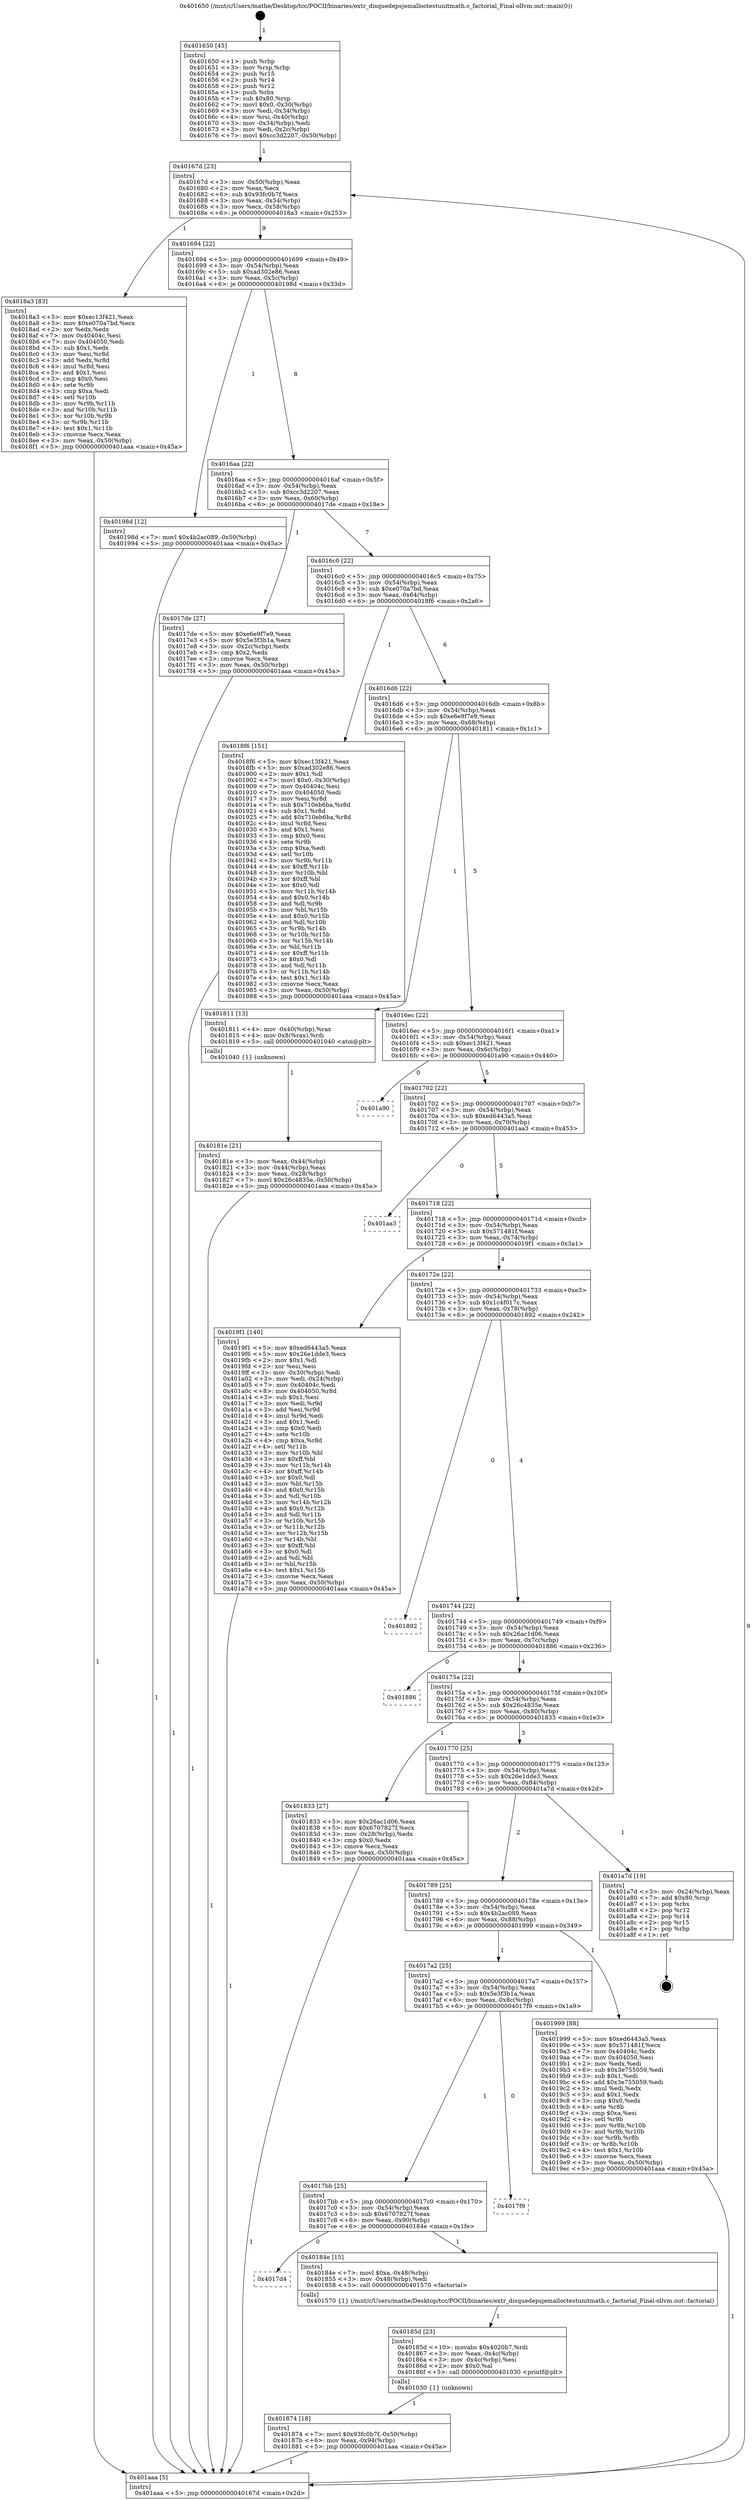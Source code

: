 digraph "0x401650" {
  label = "0x401650 (/mnt/c/Users/mathe/Desktop/tcc/POCII/binaries/extr_disquedepsjemalloctestunitmath.c_factorial_Final-ollvm.out::main(0))"
  labelloc = "t"
  node[shape=record]

  Entry [label="",width=0.3,height=0.3,shape=circle,fillcolor=black,style=filled]
  "0x40167d" [label="{
     0x40167d [23]\l
     | [instrs]\l
     &nbsp;&nbsp;0x40167d \<+3\>: mov -0x50(%rbp),%eax\l
     &nbsp;&nbsp;0x401680 \<+2\>: mov %eax,%ecx\l
     &nbsp;&nbsp;0x401682 \<+6\>: sub $0x93fc0b7f,%ecx\l
     &nbsp;&nbsp;0x401688 \<+3\>: mov %eax,-0x54(%rbp)\l
     &nbsp;&nbsp;0x40168b \<+3\>: mov %ecx,-0x58(%rbp)\l
     &nbsp;&nbsp;0x40168e \<+6\>: je 00000000004018a3 \<main+0x253\>\l
  }"]
  "0x4018a3" [label="{
     0x4018a3 [83]\l
     | [instrs]\l
     &nbsp;&nbsp;0x4018a3 \<+5\>: mov $0xec13f421,%eax\l
     &nbsp;&nbsp;0x4018a8 \<+5\>: mov $0xe070a7bd,%ecx\l
     &nbsp;&nbsp;0x4018ad \<+2\>: xor %edx,%edx\l
     &nbsp;&nbsp;0x4018af \<+7\>: mov 0x40404c,%esi\l
     &nbsp;&nbsp;0x4018b6 \<+7\>: mov 0x404050,%edi\l
     &nbsp;&nbsp;0x4018bd \<+3\>: sub $0x1,%edx\l
     &nbsp;&nbsp;0x4018c0 \<+3\>: mov %esi,%r8d\l
     &nbsp;&nbsp;0x4018c3 \<+3\>: add %edx,%r8d\l
     &nbsp;&nbsp;0x4018c6 \<+4\>: imul %r8d,%esi\l
     &nbsp;&nbsp;0x4018ca \<+3\>: and $0x1,%esi\l
     &nbsp;&nbsp;0x4018cd \<+3\>: cmp $0x0,%esi\l
     &nbsp;&nbsp;0x4018d0 \<+4\>: sete %r9b\l
     &nbsp;&nbsp;0x4018d4 \<+3\>: cmp $0xa,%edi\l
     &nbsp;&nbsp;0x4018d7 \<+4\>: setl %r10b\l
     &nbsp;&nbsp;0x4018db \<+3\>: mov %r9b,%r11b\l
     &nbsp;&nbsp;0x4018de \<+3\>: and %r10b,%r11b\l
     &nbsp;&nbsp;0x4018e1 \<+3\>: xor %r10b,%r9b\l
     &nbsp;&nbsp;0x4018e4 \<+3\>: or %r9b,%r11b\l
     &nbsp;&nbsp;0x4018e7 \<+4\>: test $0x1,%r11b\l
     &nbsp;&nbsp;0x4018eb \<+3\>: cmovne %ecx,%eax\l
     &nbsp;&nbsp;0x4018ee \<+3\>: mov %eax,-0x50(%rbp)\l
     &nbsp;&nbsp;0x4018f1 \<+5\>: jmp 0000000000401aaa \<main+0x45a\>\l
  }"]
  "0x401694" [label="{
     0x401694 [22]\l
     | [instrs]\l
     &nbsp;&nbsp;0x401694 \<+5\>: jmp 0000000000401699 \<main+0x49\>\l
     &nbsp;&nbsp;0x401699 \<+3\>: mov -0x54(%rbp),%eax\l
     &nbsp;&nbsp;0x40169c \<+5\>: sub $0xad302e86,%eax\l
     &nbsp;&nbsp;0x4016a1 \<+3\>: mov %eax,-0x5c(%rbp)\l
     &nbsp;&nbsp;0x4016a4 \<+6\>: je 000000000040198d \<main+0x33d\>\l
  }"]
  Exit [label="",width=0.3,height=0.3,shape=circle,fillcolor=black,style=filled,peripheries=2]
  "0x40198d" [label="{
     0x40198d [12]\l
     | [instrs]\l
     &nbsp;&nbsp;0x40198d \<+7\>: movl $0x4b2ac089,-0x50(%rbp)\l
     &nbsp;&nbsp;0x401994 \<+5\>: jmp 0000000000401aaa \<main+0x45a\>\l
  }"]
  "0x4016aa" [label="{
     0x4016aa [22]\l
     | [instrs]\l
     &nbsp;&nbsp;0x4016aa \<+5\>: jmp 00000000004016af \<main+0x5f\>\l
     &nbsp;&nbsp;0x4016af \<+3\>: mov -0x54(%rbp),%eax\l
     &nbsp;&nbsp;0x4016b2 \<+5\>: sub $0xcc3d2207,%eax\l
     &nbsp;&nbsp;0x4016b7 \<+3\>: mov %eax,-0x60(%rbp)\l
     &nbsp;&nbsp;0x4016ba \<+6\>: je 00000000004017de \<main+0x18e\>\l
  }"]
  "0x401874" [label="{
     0x401874 [18]\l
     | [instrs]\l
     &nbsp;&nbsp;0x401874 \<+7\>: movl $0x93fc0b7f,-0x50(%rbp)\l
     &nbsp;&nbsp;0x40187b \<+6\>: mov %eax,-0x94(%rbp)\l
     &nbsp;&nbsp;0x401881 \<+5\>: jmp 0000000000401aaa \<main+0x45a\>\l
  }"]
  "0x4017de" [label="{
     0x4017de [27]\l
     | [instrs]\l
     &nbsp;&nbsp;0x4017de \<+5\>: mov $0xe6e9f7e9,%eax\l
     &nbsp;&nbsp;0x4017e3 \<+5\>: mov $0x5e3f3b1a,%ecx\l
     &nbsp;&nbsp;0x4017e8 \<+3\>: mov -0x2c(%rbp),%edx\l
     &nbsp;&nbsp;0x4017eb \<+3\>: cmp $0x2,%edx\l
     &nbsp;&nbsp;0x4017ee \<+3\>: cmovne %ecx,%eax\l
     &nbsp;&nbsp;0x4017f1 \<+3\>: mov %eax,-0x50(%rbp)\l
     &nbsp;&nbsp;0x4017f4 \<+5\>: jmp 0000000000401aaa \<main+0x45a\>\l
  }"]
  "0x4016c0" [label="{
     0x4016c0 [22]\l
     | [instrs]\l
     &nbsp;&nbsp;0x4016c0 \<+5\>: jmp 00000000004016c5 \<main+0x75\>\l
     &nbsp;&nbsp;0x4016c5 \<+3\>: mov -0x54(%rbp),%eax\l
     &nbsp;&nbsp;0x4016c8 \<+5\>: sub $0xe070a7bd,%eax\l
     &nbsp;&nbsp;0x4016cd \<+3\>: mov %eax,-0x64(%rbp)\l
     &nbsp;&nbsp;0x4016d0 \<+6\>: je 00000000004018f6 \<main+0x2a6\>\l
  }"]
  "0x401aaa" [label="{
     0x401aaa [5]\l
     | [instrs]\l
     &nbsp;&nbsp;0x401aaa \<+5\>: jmp 000000000040167d \<main+0x2d\>\l
  }"]
  "0x401650" [label="{
     0x401650 [45]\l
     | [instrs]\l
     &nbsp;&nbsp;0x401650 \<+1\>: push %rbp\l
     &nbsp;&nbsp;0x401651 \<+3\>: mov %rsp,%rbp\l
     &nbsp;&nbsp;0x401654 \<+2\>: push %r15\l
     &nbsp;&nbsp;0x401656 \<+2\>: push %r14\l
     &nbsp;&nbsp;0x401658 \<+2\>: push %r12\l
     &nbsp;&nbsp;0x40165a \<+1\>: push %rbx\l
     &nbsp;&nbsp;0x40165b \<+7\>: sub $0x80,%rsp\l
     &nbsp;&nbsp;0x401662 \<+7\>: movl $0x0,-0x30(%rbp)\l
     &nbsp;&nbsp;0x401669 \<+3\>: mov %edi,-0x34(%rbp)\l
     &nbsp;&nbsp;0x40166c \<+4\>: mov %rsi,-0x40(%rbp)\l
     &nbsp;&nbsp;0x401670 \<+3\>: mov -0x34(%rbp),%edi\l
     &nbsp;&nbsp;0x401673 \<+3\>: mov %edi,-0x2c(%rbp)\l
     &nbsp;&nbsp;0x401676 \<+7\>: movl $0xcc3d2207,-0x50(%rbp)\l
  }"]
  "0x40185d" [label="{
     0x40185d [23]\l
     | [instrs]\l
     &nbsp;&nbsp;0x40185d \<+10\>: movabs $0x4020b7,%rdi\l
     &nbsp;&nbsp;0x401867 \<+3\>: mov %eax,-0x4c(%rbp)\l
     &nbsp;&nbsp;0x40186a \<+3\>: mov -0x4c(%rbp),%esi\l
     &nbsp;&nbsp;0x40186d \<+2\>: mov $0x0,%al\l
     &nbsp;&nbsp;0x40186f \<+5\>: call 0000000000401030 \<printf@plt\>\l
     | [calls]\l
     &nbsp;&nbsp;0x401030 \{1\} (unknown)\l
  }"]
  "0x4018f6" [label="{
     0x4018f6 [151]\l
     | [instrs]\l
     &nbsp;&nbsp;0x4018f6 \<+5\>: mov $0xec13f421,%eax\l
     &nbsp;&nbsp;0x4018fb \<+5\>: mov $0xad302e86,%ecx\l
     &nbsp;&nbsp;0x401900 \<+2\>: mov $0x1,%dl\l
     &nbsp;&nbsp;0x401902 \<+7\>: movl $0x0,-0x30(%rbp)\l
     &nbsp;&nbsp;0x401909 \<+7\>: mov 0x40404c,%esi\l
     &nbsp;&nbsp;0x401910 \<+7\>: mov 0x404050,%edi\l
     &nbsp;&nbsp;0x401917 \<+3\>: mov %esi,%r8d\l
     &nbsp;&nbsp;0x40191a \<+7\>: sub $0x710eb6ba,%r8d\l
     &nbsp;&nbsp;0x401921 \<+4\>: sub $0x1,%r8d\l
     &nbsp;&nbsp;0x401925 \<+7\>: add $0x710eb6ba,%r8d\l
     &nbsp;&nbsp;0x40192c \<+4\>: imul %r8d,%esi\l
     &nbsp;&nbsp;0x401930 \<+3\>: and $0x1,%esi\l
     &nbsp;&nbsp;0x401933 \<+3\>: cmp $0x0,%esi\l
     &nbsp;&nbsp;0x401936 \<+4\>: sete %r9b\l
     &nbsp;&nbsp;0x40193a \<+3\>: cmp $0xa,%edi\l
     &nbsp;&nbsp;0x40193d \<+4\>: setl %r10b\l
     &nbsp;&nbsp;0x401941 \<+3\>: mov %r9b,%r11b\l
     &nbsp;&nbsp;0x401944 \<+4\>: xor $0xff,%r11b\l
     &nbsp;&nbsp;0x401948 \<+3\>: mov %r10b,%bl\l
     &nbsp;&nbsp;0x40194b \<+3\>: xor $0xff,%bl\l
     &nbsp;&nbsp;0x40194e \<+3\>: xor $0x0,%dl\l
     &nbsp;&nbsp;0x401951 \<+3\>: mov %r11b,%r14b\l
     &nbsp;&nbsp;0x401954 \<+4\>: and $0x0,%r14b\l
     &nbsp;&nbsp;0x401958 \<+3\>: and %dl,%r9b\l
     &nbsp;&nbsp;0x40195b \<+3\>: mov %bl,%r15b\l
     &nbsp;&nbsp;0x40195e \<+4\>: and $0x0,%r15b\l
     &nbsp;&nbsp;0x401962 \<+3\>: and %dl,%r10b\l
     &nbsp;&nbsp;0x401965 \<+3\>: or %r9b,%r14b\l
     &nbsp;&nbsp;0x401968 \<+3\>: or %r10b,%r15b\l
     &nbsp;&nbsp;0x40196b \<+3\>: xor %r15b,%r14b\l
     &nbsp;&nbsp;0x40196e \<+3\>: or %bl,%r11b\l
     &nbsp;&nbsp;0x401971 \<+4\>: xor $0xff,%r11b\l
     &nbsp;&nbsp;0x401975 \<+3\>: or $0x0,%dl\l
     &nbsp;&nbsp;0x401978 \<+3\>: and %dl,%r11b\l
     &nbsp;&nbsp;0x40197b \<+3\>: or %r11b,%r14b\l
     &nbsp;&nbsp;0x40197e \<+4\>: test $0x1,%r14b\l
     &nbsp;&nbsp;0x401982 \<+3\>: cmovne %ecx,%eax\l
     &nbsp;&nbsp;0x401985 \<+3\>: mov %eax,-0x50(%rbp)\l
     &nbsp;&nbsp;0x401988 \<+5\>: jmp 0000000000401aaa \<main+0x45a\>\l
  }"]
  "0x4016d6" [label="{
     0x4016d6 [22]\l
     | [instrs]\l
     &nbsp;&nbsp;0x4016d6 \<+5\>: jmp 00000000004016db \<main+0x8b\>\l
     &nbsp;&nbsp;0x4016db \<+3\>: mov -0x54(%rbp),%eax\l
     &nbsp;&nbsp;0x4016de \<+5\>: sub $0xe6e9f7e9,%eax\l
     &nbsp;&nbsp;0x4016e3 \<+3\>: mov %eax,-0x68(%rbp)\l
     &nbsp;&nbsp;0x4016e6 \<+6\>: je 0000000000401811 \<main+0x1c1\>\l
  }"]
  "0x4017d4" [label="{
     0x4017d4\l
  }", style=dashed]
  "0x401811" [label="{
     0x401811 [13]\l
     | [instrs]\l
     &nbsp;&nbsp;0x401811 \<+4\>: mov -0x40(%rbp),%rax\l
     &nbsp;&nbsp;0x401815 \<+4\>: mov 0x8(%rax),%rdi\l
     &nbsp;&nbsp;0x401819 \<+5\>: call 0000000000401040 \<atoi@plt\>\l
     | [calls]\l
     &nbsp;&nbsp;0x401040 \{1\} (unknown)\l
  }"]
  "0x4016ec" [label="{
     0x4016ec [22]\l
     | [instrs]\l
     &nbsp;&nbsp;0x4016ec \<+5\>: jmp 00000000004016f1 \<main+0xa1\>\l
     &nbsp;&nbsp;0x4016f1 \<+3\>: mov -0x54(%rbp),%eax\l
     &nbsp;&nbsp;0x4016f4 \<+5\>: sub $0xec13f421,%eax\l
     &nbsp;&nbsp;0x4016f9 \<+3\>: mov %eax,-0x6c(%rbp)\l
     &nbsp;&nbsp;0x4016fc \<+6\>: je 0000000000401a90 \<main+0x440\>\l
  }"]
  "0x40181e" [label="{
     0x40181e [21]\l
     | [instrs]\l
     &nbsp;&nbsp;0x40181e \<+3\>: mov %eax,-0x44(%rbp)\l
     &nbsp;&nbsp;0x401821 \<+3\>: mov -0x44(%rbp),%eax\l
     &nbsp;&nbsp;0x401824 \<+3\>: mov %eax,-0x28(%rbp)\l
     &nbsp;&nbsp;0x401827 \<+7\>: movl $0x26c4835e,-0x50(%rbp)\l
     &nbsp;&nbsp;0x40182e \<+5\>: jmp 0000000000401aaa \<main+0x45a\>\l
  }"]
  "0x40184e" [label="{
     0x40184e [15]\l
     | [instrs]\l
     &nbsp;&nbsp;0x40184e \<+7\>: movl $0xa,-0x48(%rbp)\l
     &nbsp;&nbsp;0x401855 \<+3\>: mov -0x48(%rbp),%edi\l
     &nbsp;&nbsp;0x401858 \<+5\>: call 0000000000401570 \<factorial\>\l
     | [calls]\l
     &nbsp;&nbsp;0x401570 \{1\} (/mnt/c/Users/mathe/Desktop/tcc/POCII/binaries/extr_disquedepsjemalloctestunitmath.c_factorial_Final-ollvm.out::factorial)\l
  }"]
  "0x401a90" [label="{
     0x401a90\l
  }", style=dashed]
  "0x401702" [label="{
     0x401702 [22]\l
     | [instrs]\l
     &nbsp;&nbsp;0x401702 \<+5\>: jmp 0000000000401707 \<main+0xb7\>\l
     &nbsp;&nbsp;0x401707 \<+3\>: mov -0x54(%rbp),%eax\l
     &nbsp;&nbsp;0x40170a \<+5\>: sub $0xed6443a5,%eax\l
     &nbsp;&nbsp;0x40170f \<+3\>: mov %eax,-0x70(%rbp)\l
     &nbsp;&nbsp;0x401712 \<+6\>: je 0000000000401aa3 \<main+0x453\>\l
  }"]
  "0x4017bb" [label="{
     0x4017bb [25]\l
     | [instrs]\l
     &nbsp;&nbsp;0x4017bb \<+5\>: jmp 00000000004017c0 \<main+0x170\>\l
     &nbsp;&nbsp;0x4017c0 \<+3\>: mov -0x54(%rbp),%eax\l
     &nbsp;&nbsp;0x4017c3 \<+5\>: sub $0x6707827f,%eax\l
     &nbsp;&nbsp;0x4017c8 \<+6\>: mov %eax,-0x90(%rbp)\l
     &nbsp;&nbsp;0x4017ce \<+6\>: je 000000000040184e \<main+0x1fe\>\l
  }"]
  "0x401aa3" [label="{
     0x401aa3\l
  }", style=dashed]
  "0x401718" [label="{
     0x401718 [22]\l
     | [instrs]\l
     &nbsp;&nbsp;0x401718 \<+5\>: jmp 000000000040171d \<main+0xcd\>\l
     &nbsp;&nbsp;0x40171d \<+3\>: mov -0x54(%rbp),%eax\l
     &nbsp;&nbsp;0x401720 \<+5\>: sub $0x571481f,%eax\l
     &nbsp;&nbsp;0x401725 \<+3\>: mov %eax,-0x74(%rbp)\l
     &nbsp;&nbsp;0x401728 \<+6\>: je 00000000004019f1 \<main+0x3a1\>\l
  }"]
  "0x4017f9" [label="{
     0x4017f9\l
  }", style=dashed]
  "0x4019f1" [label="{
     0x4019f1 [140]\l
     | [instrs]\l
     &nbsp;&nbsp;0x4019f1 \<+5\>: mov $0xed6443a5,%eax\l
     &nbsp;&nbsp;0x4019f6 \<+5\>: mov $0x26e1dde3,%ecx\l
     &nbsp;&nbsp;0x4019fb \<+2\>: mov $0x1,%dl\l
     &nbsp;&nbsp;0x4019fd \<+2\>: xor %esi,%esi\l
     &nbsp;&nbsp;0x4019ff \<+3\>: mov -0x30(%rbp),%edi\l
     &nbsp;&nbsp;0x401a02 \<+3\>: mov %edi,-0x24(%rbp)\l
     &nbsp;&nbsp;0x401a05 \<+7\>: mov 0x40404c,%edi\l
     &nbsp;&nbsp;0x401a0c \<+8\>: mov 0x404050,%r8d\l
     &nbsp;&nbsp;0x401a14 \<+3\>: sub $0x1,%esi\l
     &nbsp;&nbsp;0x401a17 \<+3\>: mov %edi,%r9d\l
     &nbsp;&nbsp;0x401a1a \<+3\>: add %esi,%r9d\l
     &nbsp;&nbsp;0x401a1d \<+4\>: imul %r9d,%edi\l
     &nbsp;&nbsp;0x401a21 \<+3\>: and $0x1,%edi\l
     &nbsp;&nbsp;0x401a24 \<+3\>: cmp $0x0,%edi\l
     &nbsp;&nbsp;0x401a27 \<+4\>: sete %r10b\l
     &nbsp;&nbsp;0x401a2b \<+4\>: cmp $0xa,%r8d\l
     &nbsp;&nbsp;0x401a2f \<+4\>: setl %r11b\l
     &nbsp;&nbsp;0x401a33 \<+3\>: mov %r10b,%bl\l
     &nbsp;&nbsp;0x401a36 \<+3\>: xor $0xff,%bl\l
     &nbsp;&nbsp;0x401a39 \<+3\>: mov %r11b,%r14b\l
     &nbsp;&nbsp;0x401a3c \<+4\>: xor $0xff,%r14b\l
     &nbsp;&nbsp;0x401a40 \<+3\>: xor $0x0,%dl\l
     &nbsp;&nbsp;0x401a43 \<+3\>: mov %bl,%r15b\l
     &nbsp;&nbsp;0x401a46 \<+4\>: and $0x0,%r15b\l
     &nbsp;&nbsp;0x401a4a \<+3\>: and %dl,%r10b\l
     &nbsp;&nbsp;0x401a4d \<+3\>: mov %r14b,%r12b\l
     &nbsp;&nbsp;0x401a50 \<+4\>: and $0x0,%r12b\l
     &nbsp;&nbsp;0x401a54 \<+3\>: and %dl,%r11b\l
     &nbsp;&nbsp;0x401a57 \<+3\>: or %r10b,%r15b\l
     &nbsp;&nbsp;0x401a5a \<+3\>: or %r11b,%r12b\l
     &nbsp;&nbsp;0x401a5d \<+3\>: xor %r12b,%r15b\l
     &nbsp;&nbsp;0x401a60 \<+3\>: or %r14b,%bl\l
     &nbsp;&nbsp;0x401a63 \<+3\>: xor $0xff,%bl\l
     &nbsp;&nbsp;0x401a66 \<+3\>: or $0x0,%dl\l
     &nbsp;&nbsp;0x401a69 \<+2\>: and %dl,%bl\l
     &nbsp;&nbsp;0x401a6b \<+3\>: or %bl,%r15b\l
     &nbsp;&nbsp;0x401a6e \<+4\>: test $0x1,%r15b\l
     &nbsp;&nbsp;0x401a72 \<+3\>: cmovne %ecx,%eax\l
     &nbsp;&nbsp;0x401a75 \<+3\>: mov %eax,-0x50(%rbp)\l
     &nbsp;&nbsp;0x401a78 \<+5\>: jmp 0000000000401aaa \<main+0x45a\>\l
  }"]
  "0x40172e" [label="{
     0x40172e [22]\l
     | [instrs]\l
     &nbsp;&nbsp;0x40172e \<+5\>: jmp 0000000000401733 \<main+0xe3\>\l
     &nbsp;&nbsp;0x401733 \<+3\>: mov -0x54(%rbp),%eax\l
     &nbsp;&nbsp;0x401736 \<+5\>: sub $0x1c4f017c,%eax\l
     &nbsp;&nbsp;0x40173b \<+3\>: mov %eax,-0x78(%rbp)\l
     &nbsp;&nbsp;0x40173e \<+6\>: je 0000000000401892 \<main+0x242\>\l
  }"]
  "0x4017a2" [label="{
     0x4017a2 [25]\l
     | [instrs]\l
     &nbsp;&nbsp;0x4017a2 \<+5\>: jmp 00000000004017a7 \<main+0x157\>\l
     &nbsp;&nbsp;0x4017a7 \<+3\>: mov -0x54(%rbp),%eax\l
     &nbsp;&nbsp;0x4017aa \<+5\>: sub $0x5e3f3b1a,%eax\l
     &nbsp;&nbsp;0x4017af \<+6\>: mov %eax,-0x8c(%rbp)\l
     &nbsp;&nbsp;0x4017b5 \<+6\>: je 00000000004017f9 \<main+0x1a9\>\l
  }"]
  "0x401892" [label="{
     0x401892\l
  }", style=dashed]
  "0x401744" [label="{
     0x401744 [22]\l
     | [instrs]\l
     &nbsp;&nbsp;0x401744 \<+5\>: jmp 0000000000401749 \<main+0xf9\>\l
     &nbsp;&nbsp;0x401749 \<+3\>: mov -0x54(%rbp),%eax\l
     &nbsp;&nbsp;0x40174c \<+5\>: sub $0x26ac1d06,%eax\l
     &nbsp;&nbsp;0x401751 \<+3\>: mov %eax,-0x7c(%rbp)\l
     &nbsp;&nbsp;0x401754 \<+6\>: je 0000000000401886 \<main+0x236\>\l
  }"]
  "0x401999" [label="{
     0x401999 [88]\l
     | [instrs]\l
     &nbsp;&nbsp;0x401999 \<+5\>: mov $0xed6443a5,%eax\l
     &nbsp;&nbsp;0x40199e \<+5\>: mov $0x571481f,%ecx\l
     &nbsp;&nbsp;0x4019a3 \<+7\>: mov 0x40404c,%edx\l
     &nbsp;&nbsp;0x4019aa \<+7\>: mov 0x404050,%esi\l
     &nbsp;&nbsp;0x4019b1 \<+2\>: mov %edx,%edi\l
     &nbsp;&nbsp;0x4019b3 \<+6\>: sub $0x3e755059,%edi\l
     &nbsp;&nbsp;0x4019b9 \<+3\>: sub $0x1,%edi\l
     &nbsp;&nbsp;0x4019bc \<+6\>: add $0x3e755059,%edi\l
     &nbsp;&nbsp;0x4019c2 \<+3\>: imul %edi,%edx\l
     &nbsp;&nbsp;0x4019c5 \<+3\>: and $0x1,%edx\l
     &nbsp;&nbsp;0x4019c8 \<+3\>: cmp $0x0,%edx\l
     &nbsp;&nbsp;0x4019cb \<+4\>: sete %r8b\l
     &nbsp;&nbsp;0x4019cf \<+3\>: cmp $0xa,%esi\l
     &nbsp;&nbsp;0x4019d2 \<+4\>: setl %r9b\l
     &nbsp;&nbsp;0x4019d6 \<+3\>: mov %r8b,%r10b\l
     &nbsp;&nbsp;0x4019d9 \<+3\>: and %r9b,%r10b\l
     &nbsp;&nbsp;0x4019dc \<+3\>: xor %r9b,%r8b\l
     &nbsp;&nbsp;0x4019df \<+3\>: or %r8b,%r10b\l
     &nbsp;&nbsp;0x4019e2 \<+4\>: test $0x1,%r10b\l
     &nbsp;&nbsp;0x4019e6 \<+3\>: cmovne %ecx,%eax\l
     &nbsp;&nbsp;0x4019e9 \<+3\>: mov %eax,-0x50(%rbp)\l
     &nbsp;&nbsp;0x4019ec \<+5\>: jmp 0000000000401aaa \<main+0x45a\>\l
  }"]
  "0x401886" [label="{
     0x401886\l
  }", style=dashed]
  "0x40175a" [label="{
     0x40175a [22]\l
     | [instrs]\l
     &nbsp;&nbsp;0x40175a \<+5\>: jmp 000000000040175f \<main+0x10f\>\l
     &nbsp;&nbsp;0x40175f \<+3\>: mov -0x54(%rbp),%eax\l
     &nbsp;&nbsp;0x401762 \<+5\>: sub $0x26c4835e,%eax\l
     &nbsp;&nbsp;0x401767 \<+3\>: mov %eax,-0x80(%rbp)\l
     &nbsp;&nbsp;0x40176a \<+6\>: je 0000000000401833 \<main+0x1e3\>\l
  }"]
  "0x401789" [label="{
     0x401789 [25]\l
     | [instrs]\l
     &nbsp;&nbsp;0x401789 \<+5\>: jmp 000000000040178e \<main+0x13e\>\l
     &nbsp;&nbsp;0x40178e \<+3\>: mov -0x54(%rbp),%eax\l
     &nbsp;&nbsp;0x401791 \<+5\>: sub $0x4b2ac089,%eax\l
     &nbsp;&nbsp;0x401796 \<+6\>: mov %eax,-0x88(%rbp)\l
     &nbsp;&nbsp;0x40179c \<+6\>: je 0000000000401999 \<main+0x349\>\l
  }"]
  "0x401833" [label="{
     0x401833 [27]\l
     | [instrs]\l
     &nbsp;&nbsp;0x401833 \<+5\>: mov $0x26ac1d06,%eax\l
     &nbsp;&nbsp;0x401838 \<+5\>: mov $0x6707827f,%ecx\l
     &nbsp;&nbsp;0x40183d \<+3\>: mov -0x28(%rbp),%edx\l
     &nbsp;&nbsp;0x401840 \<+3\>: cmp $0x0,%edx\l
     &nbsp;&nbsp;0x401843 \<+3\>: cmove %ecx,%eax\l
     &nbsp;&nbsp;0x401846 \<+3\>: mov %eax,-0x50(%rbp)\l
     &nbsp;&nbsp;0x401849 \<+5\>: jmp 0000000000401aaa \<main+0x45a\>\l
  }"]
  "0x401770" [label="{
     0x401770 [25]\l
     | [instrs]\l
     &nbsp;&nbsp;0x401770 \<+5\>: jmp 0000000000401775 \<main+0x125\>\l
     &nbsp;&nbsp;0x401775 \<+3\>: mov -0x54(%rbp),%eax\l
     &nbsp;&nbsp;0x401778 \<+5\>: sub $0x26e1dde3,%eax\l
     &nbsp;&nbsp;0x40177d \<+6\>: mov %eax,-0x84(%rbp)\l
     &nbsp;&nbsp;0x401783 \<+6\>: je 0000000000401a7d \<main+0x42d\>\l
  }"]
  "0x401a7d" [label="{
     0x401a7d [19]\l
     | [instrs]\l
     &nbsp;&nbsp;0x401a7d \<+3\>: mov -0x24(%rbp),%eax\l
     &nbsp;&nbsp;0x401a80 \<+7\>: add $0x80,%rsp\l
     &nbsp;&nbsp;0x401a87 \<+1\>: pop %rbx\l
     &nbsp;&nbsp;0x401a88 \<+2\>: pop %r12\l
     &nbsp;&nbsp;0x401a8a \<+2\>: pop %r14\l
     &nbsp;&nbsp;0x401a8c \<+2\>: pop %r15\l
     &nbsp;&nbsp;0x401a8e \<+1\>: pop %rbp\l
     &nbsp;&nbsp;0x401a8f \<+1\>: ret\l
  }"]
  Entry -> "0x401650" [label=" 1"]
  "0x40167d" -> "0x4018a3" [label=" 1"]
  "0x40167d" -> "0x401694" [label=" 9"]
  "0x401a7d" -> Exit [label=" 1"]
  "0x401694" -> "0x40198d" [label=" 1"]
  "0x401694" -> "0x4016aa" [label=" 8"]
  "0x4019f1" -> "0x401aaa" [label=" 1"]
  "0x4016aa" -> "0x4017de" [label=" 1"]
  "0x4016aa" -> "0x4016c0" [label=" 7"]
  "0x4017de" -> "0x401aaa" [label=" 1"]
  "0x401650" -> "0x40167d" [label=" 1"]
  "0x401aaa" -> "0x40167d" [label=" 9"]
  "0x401999" -> "0x401aaa" [label=" 1"]
  "0x4016c0" -> "0x4018f6" [label=" 1"]
  "0x4016c0" -> "0x4016d6" [label=" 6"]
  "0x40198d" -> "0x401aaa" [label=" 1"]
  "0x4016d6" -> "0x401811" [label=" 1"]
  "0x4016d6" -> "0x4016ec" [label=" 5"]
  "0x401811" -> "0x40181e" [label=" 1"]
  "0x40181e" -> "0x401aaa" [label=" 1"]
  "0x4018f6" -> "0x401aaa" [label=" 1"]
  "0x4016ec" -> "0x401a90" [label=" 0"]
  "0x4016ec" -> "0x401702" [label=" 5"]
  "0x4018a3" -> "0x401aaa" [label=" 1"]
  "0x401702" -> "0x401aa3" [label=" 0"]
  "0x401702" -> "0x401718" [label=" 5"]
  "0x40185d" -> "0x401874" [label=" 1"]
  "0x401718" -> "0x4019f1" [label=" 1"]
  "0x401718" -> "0x40172e" [label=" 4"]
  "0x40184e" -> "0x40185d" [label=" 1"]
  "0x40172e" -> "0x401892" [label=" 0"]
  "0x40172e" -> "0x401744" [label=" 4"]
  "0x4017bb" -> "0x40184e" [label=" 1"]
  "0x401744" -> "0x401886" [label=" 0"]
  "0x401744" -> "0x40175a" [label=" 4"]
  "0x401874" -> "0x401aaa" [label=" 1"]
  "0x40175a" -> "0x401833" [label=" 1"]
  "0x40175a" -> "0x401770" [label=" 3"]
  "0x401833" -> "0x401aaa" [label=" 1"]
  "0x4017a2" -> "0x4017f9" [label=" 0"]
  "0x401770" -> "0x401a7d" [label=" 1"]
  "0x401770" -> "0x401789" [label=" 2"]
  "0x4017a2" -> "0x4017bb" [label=" 1"]
  "0x401789" -> "0x401999" [label=" 1"]
  "0x401789" -> "0x4017a2" [label=" 1"]
  "0x4017bb" -> "0x4017d4" [label=" 0"]
}
